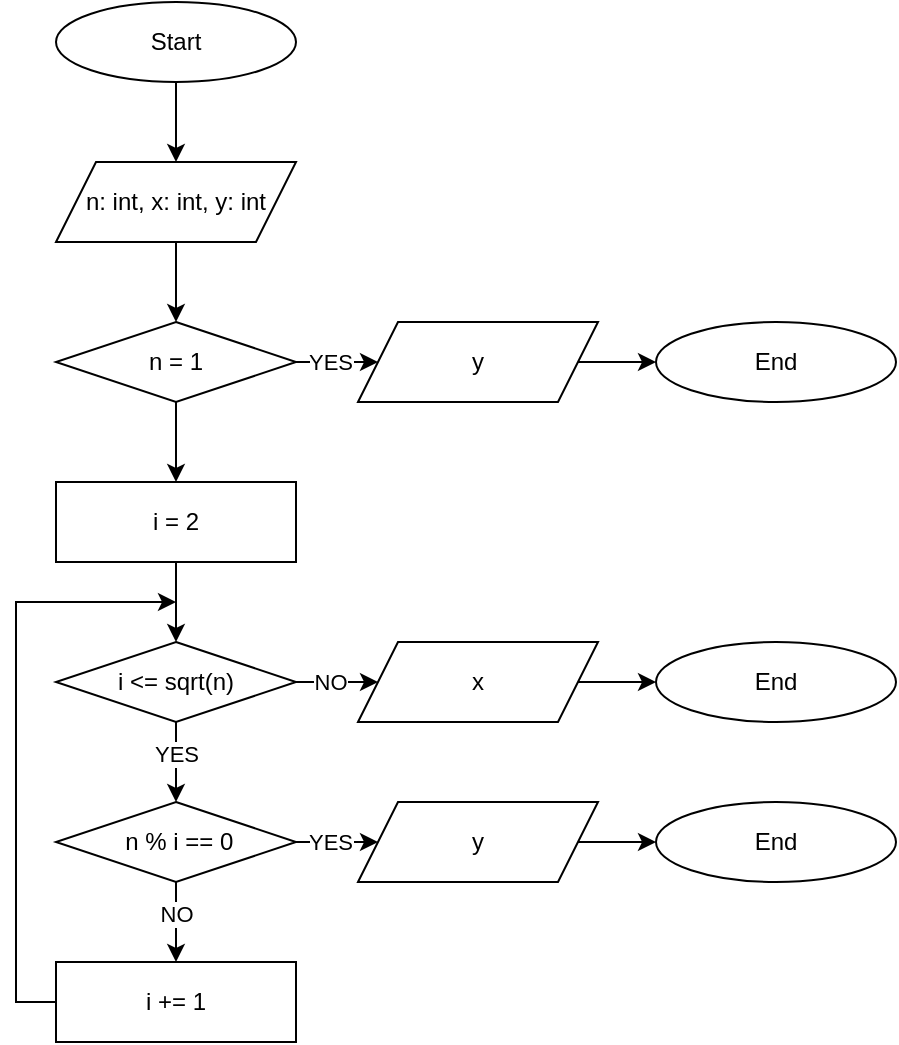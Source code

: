 <mxfile version="28.1.1">
  <diagram name="Page-1" id="rD1pq2RR0rX45yfyD-T1">
    <mxGraphModel dx="1426" dy="797" grid="0" gridSize="10" guides="1" tooltips="1" connect="1" arrows="1" fold="1" page="1" pageScale="1" pageWidth="850" pageHeight="1100" background="#ffffff" math="0" shadow="0">
      <root>
        <mxCell id="0" />
        <mxCell id="1" parent="0" />
        <mxCell id="uSHFyEGqvVHMhk2APjxr-33" value="Start" style="ellipse;whiteSpace=wrap;html=1;" vertex="1" parent="1">
          <mxGeometry x="253" y="240" width="120" height="40" as="geometry" />
        </mxCell>
        <mxCell id="uSHFyEGqvVHMhk2APjxr-34" value="" style="endArrow=classic;html=1;rounded=0;exitX=0.5;exitY=1;exitDx=0;exitDy=0;entryX=0.5;entryY=0;entryDx=0;entryDy=0;" edge="1" parent="1" source="uSHFyEGqvVHMhk2APjxr-33" target="uSHFyEGqvVHMhk2APjxr-37">
          <mxGeometry width="50" height="50" relative="1" as="geometry">
            <mxPoint x="233" y="520" as="sourcePoint" />
            <mxPoint x="323" y="310" as="targetPoint" />
          </mxGeometry>
        </mxCell>
        <mxCell id="uSHFyEGqvVHMhk2APjxr-35" value="End" style="ellipse;whiteSpace=wrap;html=1;" vertex="1" parent="1">
          <mxGeometry x="553" y="400" width="120" height="40" as="geometry" />
        </mxCell>
        <mxCell id="uSHFyEGqvVHMhk2APjxr-36" value="" style="endArrow=classic;html=1;rounded=0;entryX=0;entryY=0.5;entryDx=0;entryDy=0;exitX=1;exitY=0.5;exitDx=0;exitDy=0;" edge="1" parent="1" source="uSHFyEGqvVHMhk2APjxr-40" target="uSHFyEGqvVHMhk2APjxr-35">
          <mxGeometry width="50" height="50" relative="1" as="geometry">
            <mxPoint x="363" y="570" as="sourcePoint" />
            <mxPoint x="373" y="420" as="targetPoint" />
          </mxGeometry>
        </mxCell>
        <mxCell id="uSHFyEGqvVHMhk2APjxr-37" value="n: int, x: int, y: int" style="shape=parallelogram;perimeter=parallelogramPerimeter;whiteSpace=wrap;html=1;fixedSize=1;" vertex="1" parent="1">
          <mxGeometry x="253" y="320" width="120" height="40" as="geometry" />
        </mxCell>
        <mxCell id="uSHFyEGqvVHMhk2APjxr-38" value="n = 1" style="rhombus;whiteSpace=wrap;html=1;" vertex="1" parent="1">
          <mxGeometry x="253" y="400" width="120" height="40" as="geometry" />
        </mxCell>
        <mxCell id="uSHFyEGqvVHMhk2APjxr-39" value="" style="endArrow=classic;html=1;rounded=0;exitX=0.5;exitY=1;exitDx=0;exitDy=0;entryX=0.5;entryY=0;entryDx=0;entryDy=0;" edge="1" parent="1" source="uSHFyEGqvVHMhk2APjxr-37" target="uSHFyEGqvVHMhk2APjxr-38">
          <mxGeometry width="50" height="50" relative="1" as="geometry">
            <mxPoint x="323" y="290" as="sourcePoint" />
            <mxPoint x="323" y="330" as="targetPoint" />
          </mxGeometry>
        </mxCell>
        <mxCell id="uSHFyEGqvVHMhk2APjxr-40" value="y" style="shape=parallelogram;perimeter=parallelogramPerimeter;whiteSpace=wrap;html=1;fixedSize=1;" vertex="1" parent="1">
          <mxGeometry x="404" y="400" width="120" height="40" as="geometry" />
        </mxCell>
        <mxCell id="uSHFyEGqvVHMhk2APjxr-41" value="" style="endArrow=classic;html=1;rounded=0;exitX=1;exitY=0.5;exitDx=0;exitDy=0;entryX=0;entryY=0.5;entryDx=0;entryDy=0;" edge="1" parent="1" source="uSHFyEGqvVHMhk2APjxr-38" target="uSHFyEGqvVHMhk2APjxr-40">
          <mxGeometry width="50" height="50" relative="1" as="geometry">
            <mxPoint x="323" y="370" as="sourcePoint" />
            <mxPoint x="323" y="410" as="targetPoint" />
          </mxGeometry>
        </mxCell>
        <mxCell id="uSHFyEGqvVHMhk2APjxr-42" value="YES" style="edgeLabel;html=1;align=center;verticalAlign=middle;resizable=0;points=[];" vertex="1" connectable="0" parent="uSHFyEGqvVHMhk2APjxr-41">
          <mxGeometry x="0.142" y="-2" relative="1" as="geometry">
            <mxPoint x="-7" y="-2" as="offset" />
          </mxGeometry>
        </mxCell>
        <mxCell id="uSHFyEGqvVHMhk2APjxr-43" value="" style="endArrow=classic;html=1;rounded=0;exitX=0.5;exitY=1;exitDx=0;exitDy=0;entryX=0.5;entryY=0;entryDx=0;entryDy=0;" edge="1" parent="1" source="uSHFyEGqvVHMhk2APjxr-38" target="uSHFyEGqvVHMhk2APjxr-44">
          <mxGeometry width="50" height="50" relative="1" as="geometry">
            <mxPoint x="323" y="370" as="sourcePoint" />
            <mxPoint x="323" y="410" as="targetPoint" />
          </mxGeometry>
        </mxCell>
        <mxCell id="uSHFyEGqvVHMhk2APjxr-44" value="i = 2" style="rounded=0;whiteSpace=wrap;html=1;" vertex="1" parent="1">
          <mxGeometry x="253" y="480" width="120" height="40" as="geometry" />
        </mxCell>
        <mxCell id="uSHFyEGqvVHMhk2APjxr-45" value="&amp;nbsp;n % i == 0" style="rhombus;whiteSpace=wrap;html=1;" vertex="1" parent="1">
          <mxGeometry x="253" y="640" width="120" height="40" as="geometry" />
        </mxCell>
        <mxCell id="uSHFyEGqvVHMhk2APjxr-46" value="" style="endArrow=classic;html=1;rounded=0;exitX=0.5;exitY=1;exitDx=0;exitDy=0;entryX=0.5;entryY=0;entryDx=0;entryDy=0;" edge="1" parent="1" source="uSHFyEGqvVHMhk2APjxr-44" target="uSHFyEGqvVHMhk2APjxr-50">
          <mxGeometry width="50" height="50" relative="1" as="geometry">
            <mxPoint x="323" y="450" as="sourcePoint" />
            <mxPoint x="313" y="550" as="targetPoint" />
          </mxGeometry>
        </mxCell>
        <mxCell id="uSHFyEGqvVHMhk2APjxr-47" value="" style="endArrow=classic;html=1;rounded=0;exitX=0.5;exitY=1;exitDx=0;exitDy=0;entryX=0.5;entryY=0;entryDx=0;entryDy=0;" edge="1" parent="1" source="uSHFyEGqvVHMhk2APjxr-45" target="uSHFyEGqvVHMhk2APjxr-49">
          <mxGeometry width="50" height="50" relative="1" as="geometry">
            <mxPoint x="323" y="610" as="sourcePoint" />
            <mxPoint x="323" y="710" as="targetPoint" />
          </mxGeometry>
        </mxCell>
        <mxCell id="uSHFyEGqvVHMhk2APjxr-48" value="NO" style="edgeLabel;html=1;align=center;verticalAlign=middle;resizable=0;points=[];" vertex="1" connectable="0" parent="uSHFyEGqvVHMhk2APjxr-47">
          <mxGeometry x="-0.224" y="1" relative="1" as="geometry">
            <mxPoint x="-1" as="offset" />
          </mxGeometry>
        </mxCell>
        <mxCell id="uSHFyEGqvVHMhk2APjxr-49" value="i += 1" style="rounded=0;whiteSpace=wrap;html=1;" vertex="1" parent="1">
          <mxGeometry x="253" y="720" width="120" height="40" as="geometry" />
        </mxCell>
        <mxCell id="uSHFyEGqvVHMhk2APjxr-50" value="i &amp;lt;= sqrt(n)" style="rhombus;whiteSpace=wrap;html=1;" vertex="1" parent="1">
          <mxGeometry x="253" y="560" width="120" height="40" as="geometry" />
        </mxCell>
        <mxCell id="uSHFyEGqvVHMhk2APjxr-51" value="" style="endArrow=classic;html=1;rounded=0;exitX=0.5;exitY=1;exitDx=0;exitDy=0;entryX=0.5;entryY=0;entryDx=0;entryDy=0;" edge="1" parent="1" source="uSHFyEGqvVHMhk2APjxr-50" target="uSHFyEGqvVHMhk2APjxr-45">
          <mxGeometry width="50" height="50" relative="1" as="geometry">
            <mxPoint x="323" y="690" as="sourcePoint" />
            <mxPoint x="323" y="730" as="targetPoint" />
          </mxGeometry>
        </mxCell>
        <mxCell id="uSHFyEGqvVHMhk2APjxr-52" value="YES" style="edgeLabel;html=1;align=center;verticalAlign=middle;resizable=0;points=[];" vertex="1" connectable="0" parent="uSHFyEGqvVHMhk2APjxr-51">
          <mxGeometry x="-0.19" relative="1" as="geometry">
            <mxPoint as="offset" />
          </mxGeometry>
        </mxCell>
        <mxCell id="uSHFyEGqvVHMhk2APjxr-53" value="End" style="ellipse;whiteSpace=wrap;html=1;" vertex="1" parent="1">
          <mxGeometry x="553" y="640" width="120" height="40" as="geometry" />
        </mxCell>
        <mxCell id="uSHFyEGqvVHMhk2APjxr-54" value="" style="endArrow=classic;html=1;rounded=0;entryX=0;entryY=0.5;entryDx=0;entryDy=0;exitX=1;exitY=0.5;exitDx=0;exitDy=0;" edge="1" parent="1" source="uSHFyEGqvVHMhk2APjxr-55" target="uSHFyEGqvVHMhk2APjxr-53">
          <mxGeometry width="50" height="50" relative="1" as="geometry">
            <mxPoint x="363" y="810" as="sourcePoint" />
            <mxPoint x="373" y="660" as="targetPoint" />
          </mxGeometry>
        </mxCell>
        <mxCell id="uSHFyEGqvVHMhk2APjxr-55" value="y" style="shape=parallelogram;perimeter=parallelogramPerimeter;whiteSpace=wrap;html=1;fixedSize=1;" vertex="1" parent="1">
          <mxGeometry x="404" y="640" width="120" height="40" as="geometry" />
        </mxCell>
        <mxCell id="uSHFyEGqvVHMhk2APjxr-56" value="" style="endArrow=classic;html=1;rounded=0;exitX=1;exitY=0.5;exitDx=0;exitDy=0;entryX=0;entryY=0.5;entryDx=0;entryDy=0;" edge="1" parent="1" target="uSHFyEGqvVHMhk2APjxr-55">
          <mxGeometry width="50" height="50" relative="1" as="geometry">
            <mxPoint x="373" y="660" as="sourcePoint" />
            <mxPoint x="323" y="650" as="targetPoint" />
          </mxGeometry>
        </mxCell>
        <mxCell id="uSHFyEGqvVHMhk2APjxr-57" value="YES" style="edgeLabel;html=1;align=center;verticalAlign=middle;resizable=0;points=[];" vertex="1" connectable="0" parent="uSHFyEGqvVHMhk2APjxr-56">
          <mxGeometry x="0.142" y="-2" relative="1" as="geometry">
            <mxPoint x="-7" y="-2" as="offset" />
          </mxGeometry>
        </mxCell>
        <mxCell id="uSHFyEGqvVHMhk2APjxr-58" value="End" style="ellipse;whiteSpace=wrap;html=1;" vertex="1" parent="1">
          <mxGeometry x="553" y="560" width="120" height="40" as="geometry" />
        </mxCell>
        <mxCell id="uSHFyEGqvVHMhk2APjxr-59" value="" style="endArrow=classic;html=1;rounded=0;entryX=0;entryY=0.5;entryDx=0;entryDy=0;exitX=1;exitY=0.5;exitDx=0;exitDy=0;" edge="1" parent="1" source="uSHFyEGqvVHMhk2APjxr-60" target="uSHFyEGqvVHMhk2APjxr-58">
          <mxGeometry width="50" height="50" relative="1" as="geometry">
            <mxPoint x="363" y="730" as="sourcePoint" />
            <mxPoint x="373" y="580" as="targetPoint" />
          </mxGeometry>
        </mxCell>
        <mxCell id="uSHFyEGqvVHMhk2APjxr-60" value="x" style="shape=parallelogram;perimeter=parallelogramPerimeter;whiteSpace=wrap;html=1;fixedSize=1;" vertex="1" parent="1">
          <mxGeometry x="404" y="560" width="120" height="40" as="geometry" />
        </mxCell>
        <mxCell id="uSHFyEGqvVHMhk2APjxr-61" value="" style="endArrow=classic;html=1;rounded=0;exitX=1;exitY=0.5;exitDx=0;exitDy=0;entryX=0;entryY=0.5;entryDx=0;entryDy=0;" edge="1" parent="1" target="uSHFyEGqvVHMhk2APjxr-60">
          <mxGeometry width="50" height="50" relative="1" as="geometry">
            <mxPoint x="373" y="580" as="sourcePoint" />
            <mxPoint x="323" y="570" as="targetPoint" />
          </mxGeometry>
        </mxCell>
        <mxCell id="uSHFyEGqvVHMhk2APjxr-62" value="NO" style="edgeLabel;html=1;align=center;verticalAlign=middle;resizable=0;points=[];" vertex="1" connectable="0" parent="uSHFyEGqvVHMhk2APjxr-61">
          <mxGeometry x="0.142" y="-2" relative="1" as="geometry">
            <mxPoint x="-7" y="-2" as="offset" />
          </mxGeometry>
        </mxCell>
        <mxCell id="uSHFyEGqvVHMhk2APjxr-63" value="" style="endArrow=classic;html=1;rounded=0;exitX=0;exitY=0.5;exitDx=0;exitDy=0;" edge="1" parent="1" source="uSHFyEGqvVHMhk2APjxr-49">
          <mxGeometry width="50" height="50" relative="1" as="geometry">
            <mxPoint x="323" y="690" as="sourcePoint" />
            <mxPoint x="313" y="540" as="targetPoint" />
            <Array as="points">
              <mxPoint x="233" y="740" />
              <mxPoint x="233" y="540" />
            </Array>
          </mxGeometry>
        </mxCell>
      </root>
    </mxGraphModel>
  </diagram>
</mxfile>
